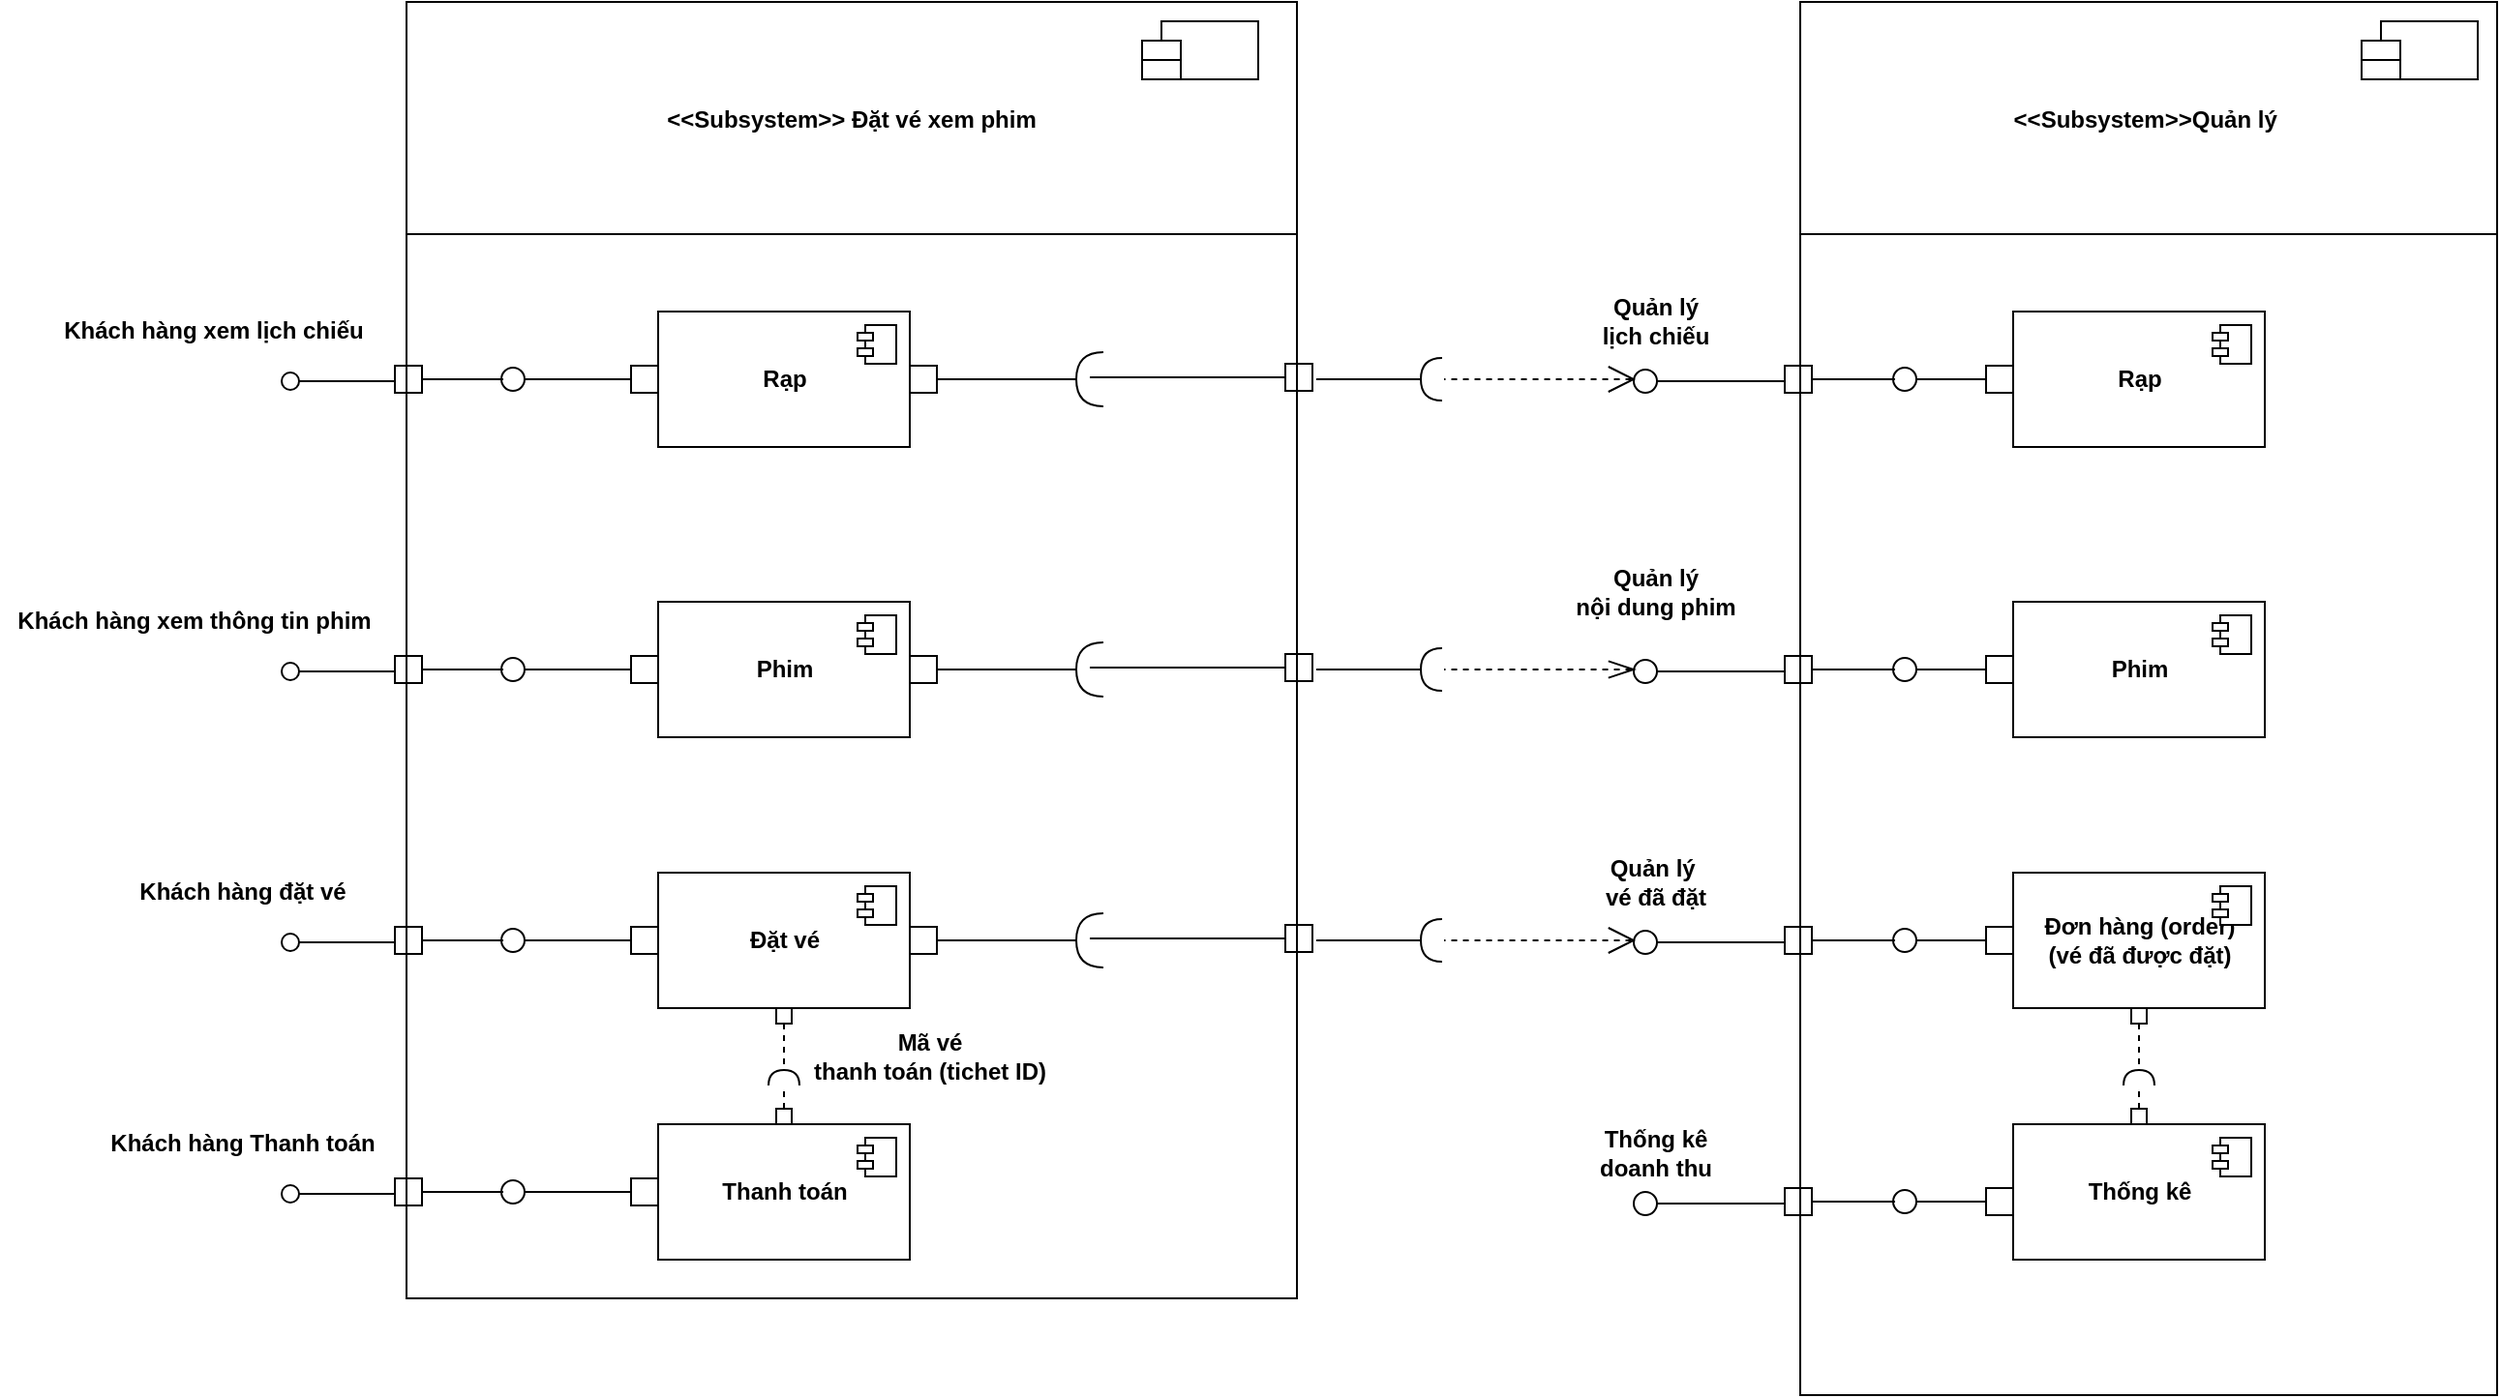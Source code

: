 <mxfile version="13.6.5">
    <diagram id="OMivOFnws6Km8hS9YYEU" name="Page-1">
        <mxGraphModel dx="427" dy="489" grid="1" gridSize="10" guides="1" tooltips="1" connect="1" arrows="1" fold="1" page="1" pageScale="1" pageWidth="850" pageHeight="1100" math="0" shadow="0">
            <root>
                <mxCell id="0"/>
                <mxCell id="1" parent="0"/>
                <mxCell id="2" value="&lt;&lt;Subsystem&gt;&gt; Đặt vé xem phim" style="swimlane;startSize=120;fillColor=none;" vertex="1" parent="1">
                    <mxGeometry x="560" y="110" width="460" height="670" as="geometry"/>
                </mxCell>
                <mxCell id="3" value="" style="endArrow=none;html=1;strokeWidth=1;orthogonalLoop=0;noJump=0;snapToPoint=1;endFill=0;startArrow=box;startFill=0;endSize=12;startSize=12;jumpSize=8;sketch=0;" edge="1" parent="2">
                    <mxGeometry width="50" height="50" relative="1" as="geometry">
                        <mxPoint x="-6" y="195" as="sourcePoint"/>
                        <mxPoint x="50" y="195" as="targetPoint"/>
                    </mxGeometry>
                </mxCell>
                <mxCell id="4" value="" style="shape=module;align=left;spacingLeft=20;align=center;verticalAlign=top;" vertex="1" parent="2">
                    <mxGeometry x="380" y="10" width="60" height="30" as="geometry"/>
                </mxCell>
                <mxCell id="5" value="&lt;b&gt;Rạp&lt;/b&gt;" style="html=1;dropTarget=0;fillColor=none;" vertex="1" parent="2">
                    <mxGeometry x="130" y="160" width="130" height="70" as="geometry"/>
                </mxCell>
                <mxCell id="6" value="" style="shape=module;jettyWidth=8;jettyHeight=4;" vertex="1" parent="5">
                    <mxGeometry x="1" width="20" height="20" relative="1" as="geometry">
                        <mxPoint x="-27" y="7" as="offset"/>
                    </mxGeometry>
                </mxCell>
                <mxCell id="7" value="" style="endArrow=oval;html=1;strokeWidth=1;orthogonalLoop=0;noJump=0;snapToPoint=1;endFill=0;startArrow=box;startFill=0;endSize=12;startSize=12;exitX=0;exitY=0.5;exitDx=0;exitDy=0;jumpSize=8;sketch=0;entryX=0;entryY=0.5;entryDx=0;entryDy=0;" edge="1" parent="2" source="5">
                    <mxGeometry width="50" height="50" relative="1" as="geometry">
                        <mxPoint x="90" y="230" as="sourcePoint"/>
                        <mxPoint x="55" y="195" as="targetPoint"/>
                    </mxGeometry>
                </mxCell>
                <mxCell id="8" value="" style="endArrow=none;html=1;strokeWidth=1;orthogonalLoop=0;noJump=0;snapToPoint=1;endFill=0;startArrow=box;startFill=0;endSize=12;startSize=12;jumpSize=8;sketch=0;" edge="1" parent="2">
                    <mxGeometry width="50" height="50" relative="1" as="geometry">
                        <mxPoint x="468" y="194" as="sourcePoint"/>
                        <mxPoint x="353" y="194" as="targetPoint"/>
                    </mxGeometry>
                </mxCell>
                <mxCell id="9" value="" style="endArrow=none;html=1;strokeWidth=1;orthogonalLoop=0;noJump=0;snapToPoint=1;endFill=0;startArrow=box;startFill=0;endSize=12;startSize=12;jumpSize=8;sketch=0;" edge="1" parent="2">
                    <mxGeometry width="50" height="50" relative="1" as="geometry">
                        <mxPoint x="-6" y="485" as="sourcePoint"/>
                        <mxPoint x="50" y="485" as="targetPoint"/>
                    </mxGeometry>
                </mxCell>
                <mxCell id="10" value="&lt;b&gt;Đặt vé&lt;/b&gt;" style="html=1;dropTarget=0;fillColor=none;" vertex="1" parent="2">
                    <mxGeometry x="130" y="450" width="130" height="70" as="geometry"/>
                </mxCell>
                <mxCell id="11" value="" style="shape=module;jettyWidth=8;jettyHeight=4;" vertex="1" parent="10">
                    <mxGeometry x="1" width="20" height="20" relative="1" as="geometry">
                        <mxPoint x="-27" y="7" as="offset"/>
                    </mxGeometry>
                </mxCell>
                <mxCell id="12" value="" style="endArrow=oval;html=1;strokeWidth=1;orthogonalLoop=0;noJump=0;snapToPoint=1;endFill=0;startArrow=box;startFill=0;endSize=12;startSize=12;exitX=0;exitY=0.5;exitDx=0;exitDy=0;jumpSize=8;sketch=0;entryX=0;entryY=0.5;entryDx=0;entryDy=0;" edge="1" parent="2" source="10">
                    <mxGeometry width="50" height="50" relative="1" as="geometry">
                        <mxPoint x="-2530" y="-460" as="sourcePoint"/>
                        <mxPoint x="55" y="485" as="targetPoint"/>
                    </mxGeometry>
                </mxCell>
                <mxCell id="13" value="" style="endArrow=none;html=1;strokeWidth=1;orthogonalLoop=0;noJump=0;snapToPoint=1;endFill=0;startArrow=box;startFill=0;endSize=12;startSize=12;jumpSize=8;sketch=0;" edge="1" parent="2">
                    <mxGeometry width="50" height="50" relative="1" as="geometry">
                        <mxPoint x="468" y="484" as="sourcePoint"/>
                        <mxPoint x="353" y="484" as="targetPoint"/>
                    </mxGeometry>
                </mxCell>
                <mxCell id="14" value="" style="endArrow=none;html=1;strokeWidth=1;orthogonalLoop=0;noJump=0;snapToPoint=1;endFill=0;startArrow=oval;startFill=0;endSize=12;startSize=9;jumpSize=8;sketch=0;" edge="1" parent="2">
                    <mxGeometry width="50" height="50" relative="1" as="geometry">
                        <mxPoint x="-60" y="486" as="sourcePoint"/>
                        <mxPoint x="-6" y="486" as="targetPoint"/>
                    </mxGeometry>
                </mxCell>
                <mxCell id="15" value="" style="endArrow=none;html=1;strokeWidth=1;orthogonalLoop=0;noJump=0;snapToPoint=1;endFill=0;startArrow=box;startFill=0;endSize=12;startSize=12;jumpSize=8;sketch=0;" edge="1" parent="2">
                    <mxGeometry width="50" height="50" relative="1" as="geometry">
                        <mxPoint x="712" y="485" as="sourcePoint"/>
                        <mxPoint x="769" y="485" as="targetPoint"/>
                    </mxGeometry>
                </mxCell>
                <mxCell id="16" value="&lt;b&gt;Đơn hàng (order)&lt;br&gt;(vé đã được đặt)&lt;br&gt;&lt;/b&gt;" style="html=1;dropTarget=0;fillColor=none;" vertex="1" parent="2">
                    <mxGeometry x="830" y="450" width="130" height="70" as="geometry"/>
                </mxCell>
                <mxCell id="17" value="" style="shape=module;jettyWidth=8;jettyHeight=4;" vertex="1" parent="16">
                    <mxGeometry x="1" width="20" height="20" relative="1" as="geometry">
                        <mxPoint x="-27" y="7" as="offset"/>
                    </mxGeometry>
                </mxCell>
                <mxCell id="18" value="" style="endArrow=oval;html=1;strokeWidth=1;orthogonalLoop=0;noJump=0;snapToPoint=1;endFill=0;startArrow=box;startFill=0;endSize=12;startSize=12;exitX=0;exitY=0.5;exitDx=0;exitDy=0;jumpSize=8;sketch=0;entryX=0;entryY=0.5;entryDx=0;entryDy=0;" edge="1" parent="2" source="16">
                    <mxGeometry width="50" height="50" relative="1" as="geometry">
                        <mxPoint x="-3500" y="-950" as="sourcePoint"/>
                        <mxPoint x="774" y="485" as="targetPoint"/>
                    </mxGeometry>
                </mxCell>
                <mxCell id="19" value="" style="endArrow=none;html=1;strokeWidth=1;orthogonalLoop=0;noJump=0;snapToPoint=1;endFill=0;startArrow=oval;startFill=0;endSize=12;startSize=12;jumpSize=8;sketch=0;" edge="1" parent="2">
                    <mxGeometry width="50" height="50" relative="1" as="geometry">
                        <mxPoint x="640" y="486" as="sourcePoint"/>
                        <mxPoint x="712" y="486" as="targetPoint"/>
                    </mxGeometry>
                </mxCell>
                <mxCell id="20" value="" style="endArrow=halfCircle;html=1;strokeWidth=1;orthogonalLoop=0;noJump=0;snapToPoint=1;endFill=0;startArrow=box;startFill=0;endSize=12;startSize=12;exitX=1;exitY=0.5;exitDx=0;exitDy=0;jumpSize=8;sketch=0;" edge="1" parent="2" source="10">
                    <mxGeometry width="50" height="50" relative="1" as="geometry">
                        <mxPoint x="-1530" y="5" as="sourcePoint"/>
                        <mxPoint x="360" y="485" as="targetPoint"/>
                    </mxGeometry>
                </mxCell>
                <mxCell id="21" value="" style="endArrow=none;html=1;strokeWidth=1;orthogonalLoop=0;noJump=0;snapToPoint=1;endFill=0;startArrow=halfCircle;startFill=0;endSize=9;startSize=9;jumpSize=8;sketch=0;" edge="1" parent="2">
                    <mxGeometry width="50" height="50" relative="1" as="geometry">
                        <mxPoint x="535" y="485" as="sourcePoint"/>
                        <mxPoint x="470" y="485" as="targetPoint"/>
                    </mxGeometry>
                </mxCell>
                <mxCell id="22" value="" style="endArrow=none;html=1;strokeWidth=1;orthogonalLoop=0;noJump=0;snapToPoint=1;endFill=0;startArrow=open;startFill=0;endSize=12;startSize=12;jumpSize=8;sketch=0;dashed=1;" edge="1" parent="2">
                    <mxGeometry width="50" height="50" relative="1" as="geometry">
                        <mxPoint x="635" y="485" as="sourcePoint"/>
                        <mxPoint x="536" y="485" as="targetPoint"/>
                    </mxGeometry>
                </mxCell>
                <mxCell id="23" value="" style="endArrow=none;html=1;strokeWidth=1;orthogonalLoop=0;noJump=0;snapToPoint=1;endFill=0;startArrow=box;startFill=0;endSize=12;startSize=12;jumpSize=8;sketch=0;" edge="1" parent="2">
                    <mxGeometry width="50" height="50" relative="1" as="geometry">
                        <mxPoint x="-6" y="615" as="sourcePoint"/>
                        <mxPoint x="50" y="615" as="targetPoint"/>
                    </mxGeometry>
                </mxCell>
                <mxCell id="24" value="&lt;b&gt;Thanh toán&lt;/b&gt;" style="html=1;dropTarget=0;fillColor=none;" vertex="1" parent="2">
                    <mxGeometry x="130" y="580" width="130" height="70" as="geometry"/>
                </mxCell>
                <mxCell id="25" value="" style="shape=module;jettyWidth=8;jettyHeight=4;" vertex="1" parent="24">
                    <mxGeometry x="1" width="20" height="20" relative="1" as="geometry">
                        <mxPoint x="-27" y="7" as="offset"/>
                    </mxGeometry>
                </mxCell>
                <mxCell id="26" value="" style="endArrow=oval;html=1;strokeWidth=1;orthogonalLoop=0;noJump=0;snapToPoint=1;endFill=0;startArrow=box;startFill=0;endSize=12;startSize=12;exitX=0;exitY=0.5;exitDx=0;exitDy=0;jumpSize=8;sketch=0;entryX=0;entryY=0.5;entryDx=0;entryDy=0;" edge="1" parent="2" source="24">
                    <mxGeometry width="50" height="50" relative="1" as="geometry">
                        <mxPoint x="-3480" y="-820" as="sourcePoint"/>
                        <mxPoint x="55" y="615" as="targetPoint"/>
                    </mxGeometry>
                </mxCell>
                <mxCell id="27" value="" style="endArrow=none;html=1;strokeWidth=1;orthogonalLoop=0;noJump=0;snapToPoint=1;endFill=0;startArrow=oval;startFill=0;endSize=12;startSize=9;jumpSize=8;sketch=0;" edge="1" parent="2">
                    <mxGeometry width="50" height="50" relative="1" as="geometry">
                        <mxPoint x="-60" y="616" as="sourcePoint"/>
                        <mxPoint x="-6" y="616" as="targetPoint"/>
                    </mxGeometry>
                </mxCell>
                <mxCell id="28" value="&lt;b&gt;Mã vé &lt;br&gt;thanh toán (tichet ID)&lt;br&gt;&lt;/b&gt;" style="text;html=1;align=center;verticalAlign=middle;resizable=0;points=[];autosize=1;" vertex="1" parent="2">
                    <mxGeometry x="200" y="530" width="140" height="30" as="geometry"/>
                </mxCell>
                <mxCell id="29" value="" style="endArrow=none;html=1;strokeWidth=1;orthogonalLoop=0;noJump=0;snapToPoint=1;endFill=0;startArrow=oval;startFill=0;endSize=12;startSize=9;jumpSize=8;sketch=0;" edge="1" parent="1">
                    <mxGeometry width="50" height="50" relative="1" as="geometry">
                        <mxPoint x="500" y="306" as="sourcePoint"/>
                        <mxPoint x="554" y="306" as="targetPoint"/>
                    </mxGeometry>
                </mxCell>
                <mxCell id="30" value="&lt;&lt;Subsystem&gt;&gt;Quản lý " style="swimlane;startSize=120;fillColor=none;" vertex="1" parent="1">
                    <mxGeometry x="1280" y="110" width="360" height="720" as="geometry"/>
                </mxCell>
                <mxCell id="31" value="" style="shape=module;align=left;spacingLeft=20;align=center;verticalAlign=top;" vertex="1" parent="30">
                    <mxGeometry x="290" y="10" width="60" height="30" as="geometry"/>
                </mxCell>
                <mxCell id="32" value="" style="endArrow=none;html=1;strokeWidth=1;orthogonalLoop=0;noJump=0;snapToPoint=1;endFill=0;startArrow=box;startFill=0;endSize=12;startSize=12;jumpSize=8;sketch=0;" edge="1" parent="30">
                    <mxGeometry width="50" height="50" relative="1" as="geometry">
                        <mxPoint x="-8" y="195" as="sourcePoint"/>
                        <mxPoint x="49" y="195" as="targetPoint"/>
                    </mxGeometry>
                </mxCell>
                <mxCell id="33" value="&lt;b&gt;Rạp&lt;/b&gt;" style="html=1;dropTarget=0;fillColor=none;" vertex="1" parent="30">
                    <mxGeometry x="110" y="160" width="130" height="70" as="geometry"/>
                </mxCell>
                <mxCell id="34" value="" style="shape=module;jettyWidth=8;jettyHeight=4;" vertex="1" parent="33">
                    <mxGeometry x="1" width="20" height="20" relative="1" as="geometry">
                        <mxPoint x="-27" y="7" as="offset"/>
                    </mxGeometry>
                </mxCell>
                <mxCell id="35" value="" style="endArrow=oval;html=1;strokeWidth=1;orthogonalLoop=0;noJump=0;snapToPoint=1;endFill=0;startArrow=box;startFill=0;endSize=12;startSize=12;exitX=0;exitY=0.5;exitDx=0;exitDy=0;jumpSize=8;sketch=0;entryX=0;entryY=0.5;entryDx=0;entryDy=0;" edge="1" parent="30" source="33">
                    <mxGeometry width="50" height="50" relative="1" as="geometry">
                        <mxPoint x="-880" y="-260" as="sourcePoint"/>
                        <mxPoint x="54" y="195" as="targetPoint"/>
                    </mxGeometry>
                </mxCell>
                <mxCell id="36" value="" style="endArrow=none;html=1;strokeWidth=1;orthogonalLoop=0;noJump=0;snapToPoint=1;endFill=0;startArrow=oval;startFill=0;endSize=12;startSize=12;jumpSize=8;sketch=0;" edge="1" parent="30">
                    <mxGeometry width="50" height="50" relative="1" as="geometry">
                        <mxPoint x="-80" y="196" as="sourcePoint"/>
                        <mxPoint x="-8" y="196" as="targetPoint"/>
                    </mxGeometry>
                </mxCell>
                <mxCell id="37" value="" style="endArrow=none;html=1;strokeWidth=1;orthogonalLoop=0;noJump=0;snapToPoint=1;endFill=0;startArrow=box;startFill=0;endSize=12;startSize=12;jumpSize=8;sketch=0;" edge="1" parent="30">
                    <mxGeometry width="50" height="50" relative="1" as="geometry">
                        <mxPoint x="-726" y="345" as="sourcePoint"/>
                        <mxPoint x="-670" y="345" as="targetPoint"/>
                    </mxGeometry>
                </mxCell>
                <mxCell id="38" value="&lt;b&gt;Phim&lt;/b&gt;" style="html=1;dropTarget=0;fillColor=none;" vertex="1" parent="30">
                    <mxGeometry x="-590" y="310" width="130" height="70" as="geometry"/>
                </mxCell>
                <mxCell id="39" value="" style="shape=module;jettyWidth=8;jettyHeight=4;" vertex="1" parent="38">
                    <mxGeometry x="1" width="20" height="20" relative="1" as="geometry">
                        <mxPoint x="-27" y="7" as="offset"/>
                    </mxGeometry>
                </mxCell>
                <mxCell id="40" value="" style="endArrow=oval;html=1;strokeWidth=1;orthogonalLoop=0;noJump=0;snapToPoint=1;endFill=0;startArrow=box;startFill=0;endSize=12;startSize=12;exitX=0;exitY=0.5;exitDx=0;exitDy=0;jumpSize=8;sketch=0;entryX=0;entryY=0.5;entryDx=0;entryDy=0;" edge="1" parent="30" source="38">
                    <mxGeometry width="50" height="50" relative="1" as="geometry">
                        <mxPoint x="-1580" y="-110" as="sourcePoint"/>
                        <mxPoint x="-665" y="345" as="targetPoint"/>
                    </mxGeometry>
                </mxCell>
                <mxCell id="41" value="" style="endArrow=none;html=1;strokeWidth=1;orthogonalLoop=0;noJump=0;snapToPoint=1;endFill=0;startArrow=box;startFill=0;endSize=12;startSize=12;jumpSize=8;sketch=0;" edge="1" parent="30">
                    <mxGeometry width="50" height="50" relative="1" as="geometry">
                        <mxPoint x="-252" y="344" as="sourcePoint"/>
                        <mxPoint x="-367" y="344" as="targetPoint"/>
                    </mxGeometry>
                </mxCell>
                <mxCell id="42" value="" style="endArrow=none;html=1;strokeWidth=1;orthogonalLoop=0;noJump=0;snapToPoint=1;endFill=0;startArrow=oval;startFill=0;endSize=12;startSize=9;jumpSize=8;sketch=0;" edge="1" parent="30">
                    <mxGeometry width="50" height="50" relative="1" as="geometry">
                        <mxPoint x="-780" y="346" as="sourcePoint"/>
                        <mxPoint x="-726" y="346" as="targetPoint"/>
                    </mxGeometry>
                </mxCell>
                <mxCell id="43" value="" style="endArrow=none;html=1;strokeWidth=1;orthogonalLoop=0;noJump=0;snapToPoint=1;endFill=0;startArrow=box;startFill=0;endSize=12;startSize=12;jumpSize=8;sketch=0;" edge="1" parent="30">
                    <mxGeometry width="50" height="50" relative="1" as="geometry">
                        <mxPoint x="-8" y="345" as="sourcePoint"/>
                        <mxPoint x="49" y="345" as="targetPoint"/>
                    </mxGeometry>
                </mxCell>
                <mxCell id="44" value="&lt;b&gt;Phim&lt;/b&gt;" style="html=1;dropTarget=0;fillColor=none;" vertex="1" parent="30">
                    <mxGeometry x="110" y="310" width="130" height="70" as="geometry"/>
                </mxCell>
                <mxCell id="45" value="" style="shape=module;jettyWidth=8;jettyHeight=4;" vertex="1" parent="44">
                    <mxGeometry x="1" width="20" height="20" relative="1" as="geometry">
                        <mxPoint x="-27" y="7" as="offset"/>
                    </mxGeometry>
                </mxCell>
                <mxCell id="46" value="" style="endArrow=oval;html=1;strokeWidth=1;orthogonalLoop=0;noJump=0;snapToPoint=1;endFill=0;startArrow=box;startFill=0;endSize=12;startSize=12;exitX=0;exitY=0.5;exitDx=0;exitDy=0;jumpSize=8;sketch=0;entryX=0;entryY=0.5;entryDx=0;entryDy=0;" edge="1" parent="30" source="44">
                    <mxGeometry width="50" height="50" relative="1" as="geometry">
                        <mxPoint x="-2550" y="-600" as="sourcePoint"/>
                        <mxPoint x="54" y="345" as="targetPoint"/>
                    </mxGeometry>
                </mxCell>
                <mxCell id="47" value="" style="endArrow=none;html=1;strokeWidth=1;orthogonalLoop=0;noJump=0;snapToPoint=1;endFill=0;startArrow=oval;startFill=0;endSize=12;startSize=12;jumpSize=8;sketch=0;" edge="1" parent="30">
                    <mxGeometry width="50" height="50" relative="1" as="geometry">
                        <mxPoint x="-80" y="346" as="sourcePoint"/>
                        <mxPoint x="-8" y="346" as="targetPoint"/>
                    </mxGeometry>
                </mxCell>
                <mxCell id="48" value="" style="endArrow=halfCircle;html=1;strokeWidth=1;orthogonalLoop=0;noJump=0;snapToPoint=1;endFill=0;startArrow=box;startFill=0;endSize=12;startSize=12;exitX=1;exitY=0.5;exitDx=0;exitDy=0;jumpSize=8;sketch=0;" edge="1" parent="30" source="38">
                    <mxGeometry width="50" height="50" relative="1" as="geometry">
                        <mxPoint x="-580" y="355" as="sourcePoint"/>
                        <mxPoint x="-360" y="345" as="targetPoint"/>
                    </mxGeometry>
                </mxCell>
                <mxCell id="49" value="" style="endArrow=none;html=1;strokeWidth=1;orthogonalLoop=0;noJump=0;snapToPoint=1;endFill=0;startArrow=halfCircle;startFill=0;endSize=9;startSize=9;jumpSize=8;sketch=0;" edge="1" parent="30">
                    <mxGeometry width="50" height="50" relative="1" as="geometry">
                        <mxPoint x="-185" y="345" as="sourcePoint"/>
                        <mxPoint x="-250" y="345" as="targetPoint"/>
                    </mxGeometry>
                </mxCell>
                <mxCell id="50" value="" style="endArrow=none;html=1;strokeWidth=1;orthogonalLoop=0;noJump=0;snapToPoint=1;endFill=0;startArrow=openThin;startFill=0;endSize=12;startSize=12;jumpSize=8;sketch=0;dashed=1;" edge="1" parent="30">
                    <mxGeometry width="50" height="50" relative="1" as="geometry">
                        <mxPoint x="-85" y="345" as="sourcePoint"/>
                        <mxPoint x="-184" y="345" as="targetPoint"/>
                    </mxGeometry>
                </mxCell>
                <mxCell id="51" value="&lt;b&gt;Thống kê&lt;/b&gt;" style="html=1;dropTarget=0;fillColor=none;" vertex="1" parent="30">
                    <mxGeometry x="110" y="580" width="130" height="70" as="geometry"/>
                </mxCell>
                <mxCell id="52" value="" style="shape=module;jettyWidth=8;jettyHeight=4;" vertex="1" parent="51">
                    <mxGeometry x="1" width="20" height="20" relative="1" as="geometry">
                        <mxPoint x="-27" y="7" as="offset"/>
                    </mxGeometry>
                </mxCell>
                <mxCell id="53" value="" style="rounded=0;orthogonalLoop=1;jettySize=auto;html=1;endArrow=none;endFill=0;dashed=1;strokeColor=#000000;strokeWidth=1;exitX=0.5;exitY=0;exitDx=0;exitDy=0;startArrow=box;startFill=0;" edge="1" parent="30" source="51">
                    <mxGeometry relative="1" as="geometry">
                        <mxPoint x="510" y="385" as="sourcePoint"/>
                        <mxPoint x="175" y="560.0" as="targetPoint"/>
                    </mxGeometry>
                </mxCell>
                <mxCell id="54" value="" style="rounded=0;orthogonalLoop=1;jettySize=auto;html=1;endArrow=halfCircle;endFill=0;endSize=6;strokeWidth=1;dashed=1;exitX=0.5;exitY=1;exitDx=0;exitDy=0;startArrow=box;startFill=0;" edge="1" parent="30">
                    <mxGeometry relative="1" as="geometry">
                        <mxPoint x="175" y="520.0" as="sourcePoint"/>
                        <mxPoint x="175" y="560.0" as="targetPoint"/>
                    </mxGeometry>
                </mxCell>
                <mxCell id="55" value="" style="endArrow=halfCircle;html=1;strokeWidth=1;orthogonalLoop=0;noJump=0;snapToPoint=1;endFill=0;startArrow=box;startFill=0;endSize=12;startSize=12;exitX=1;exitY=0.5;exitDx=0;exitDy=0;jumpSize=8;sketch=0;" edge="1" parent="1" source="5">
                    <mxGeometry width="50" height="50" relative="1" as="geometry">
                        <mxPoint x="700" y="315" as="sourcePoint"/>
                        <mxPoint x="920" y="305" as="targetPoint"/>
                    </mxGeometry>
                </mxCell>
                <mxCell id="56" value="" style="endArrow=none;html=1;strokeWidth=1;orthogonalLoop=0;noJump=0;snapToPoint=1;endFill=0;startArrow=halfCircle;startFill=0;endSize=9;startSize=9;jumpSize=8;sketch=0;" edge="1" parent="1">
                    <mxGeometry width="50" height="50" relative="1" as="geometry">
                        <mxPoint x="1095" y="305" as="sourcePoint"/>
                        <mxPoint x="1030" y="305" as="targetPoint"/>
                    </mxGeometry>
                </mxCell>
                <mxCell id="57" value="" style="endArrow=none;html=1;strokeWidth=1;orthogonalLoop=0;noJump=0;snapToPoint=1;endFill=0;startArrow=open;startFill=0;endSize=12;startSize=12;jumpSize=8;sketch=0;dashed=1;" edge="1" parent="1">
                    <mxGeometry width="50" height="50" relative="1" as="geometry">
                        <mxPoint x="1195" y="305" as="sourcePoint"/>
                        <mxPoint x="1096" y="305" as="targetPoint"/>
                    </mxGeometry>
                </mxCell>
                <mxCell id="58" value="" style="rounded=0;orthogonalLoop=1;jettySize=auto;html=1;endArrow=none;endFill=0;dashed=1;strokeColor=#000000;strokeWidth=1;exitX=0.5;exitY=0;exitDx=0;exitDy=0;startArrow=box;startFill=0;" edge="1" parent="1" source="24">
                    <mxGeometry relative="1" as="geometry">
                        <mxPoint x="1090" y="495" as="sourcePoint"/>
                        <mxPoint x="755" y="670" as="targetPoint"/>
                    </mxGeometry>
                </mxCell>
                <mxCell id="59" value="" style="rounded=0;orthogonalLoop=1;jettySize=auto;html=1;endArrow=halfCircle;endFill=0;endSize=6;strokeWidth=1;dashed=1;exitX=0.5;exitY=1;exitDx=0;exitDy=0;startArrow=box;startFill=0;" edge="1" parent="1" source="10">
                    <mxGeometry relative="1" as="geometry">
                        <mxPoint x="1130" y="495" as="sourcePoint"/>
                        <mxPoint x="755" y="670" as="targetPoint"/>
                    </mxGeometry>
                </mxCell>
                <mxCell id="60" value="&lt;b&gt;Khách hàng Thanh toán&lt;/b&gt;" style="text;html=1;align=center;verticalAlign=middle;resizable=0;points=[];autosize=1;" vertex="1" parent="1">
                    <mxGeometry x="400" y="690" width="150" height="20" as="geometry"/>
                </mxCell>
                <mxCell id="61" value="&lt;b&gt;Khách hàng đặt vé&lt;/b&gt;" style="text;html=1;align=center;verticalAlign=middle;resizable=0;points=[];autosize=1;" vertex="1" parent="1">
                    <mxGeometry x="415" y="560" width="120" height="20" as="geometry"/>
                </mxCell>
                <mxCell id="62" value="&lt;b&gt;Khách hàng xem lịch chiếu&lt;/b&gt;" style="text;html=1;align=center;verticalAlign=middle;resizable=0;points=[];autosize=1;" vertex="1" parent="1">
                    <mxGeometry x="375" y="270" width="170" height="20" as="geometry"/>
                </mxCell>
                <mxCell id="63" value="&lt;b&gt;Khách hàng xem thông tin phim&lt;/b&gt;" style="text;html=1;align=center;verticalAlign=middle;resizable=0;points=[];autosize=1;" vertex="1" parent="1">
                    <mxGeometry x="350" y="420" width="200" height="20" as="geometry"/>
                </mxCell>
                <mxCell id="64" value="&lt;b&gt;Quản lý &lt;br&gt;lịch chiếu&lt;/b&gt;" style="text;html=1;align=center;verticalAlign=middle;resizable=0;points=[];autosize=1;" vertex="1" parent="1">
                    <mxGeometry x="1170" y="260" width="70" height="30" as="geometry"/>
                </mxCell>
                <mxCell id="65" value="&lt;b&gt;Quản lý&lt;br&gt;nội dung phim&lt;/b&gt;" style="text;html=1;align=center;verticalAlign=middle;resizable=0;points=[];autosize=1;" vertex="1" parent="1">
                    <mxGeometry x="1155" y="400" width="100" height="30" as="geometry"/>
                </mxCell>
                <mxCell id="66" value="&lt;b&gt;Quản lý&amp;nbsp;&lt;br&gt;vé đã đặt&lt;br&gt;&lt;/b&gt;" style="text;html=1;align=center;verticalAlign=middle;resizable=0;points=[];autosize=1;" vertex="1" parent="1">
                    <mxGeometry x="1170" y="550" width="70" height="30" as="geometry"/>
                </mxCell>
                <mxCell id="67" value="" style="endArrow=none;html=1;strokeWidth=1;orthogonalLoop=0;noJump=0;snapToPoint=1;endFill=0;startArrow=box;startFill=0;endSize=12;startSize=12;jumpSize=8;sketch=0;" edge="1" parent="1">
                    <mxGeometry width="50" height="50" relative="1" as="geometry">
                        <mxPoint x="1272" y="730.0" as="sourcePoint"/>
                        <mxPoint x="1329" y="730.0" as="targetPoint"/>
                    </mxGeometry>
                </mxCell>
                <mxCell id="68" value="" style="endArrow=oval;html=1;strokeWidth=1;orthogonalLoop=0;noJump=0;snapToPoint=1;endFill=0;startArrow=box;startFill=0;endSize=12;startSize=12;exitX=0;exitY=0.5;exitDx=0;exitDy=0;jumpSize=8;sketch=0;entryX=0;entryY=0.5;entryDx=0;entryDy=0;" edge="1" parent="1">
                    <mxGeometry width="50" height="50" relative="1" as="geometry">
                        <mxPoint x="1390" y="730.0" as="sourcePoint"/>
                        <mxPoint x="1334" y="730.0" as="targetPoint"/>
                    </mxGeometry>
                </mxCell>
                <mxCell id="69" value="" style="endArrow=none;html=1;strokeWidth=1;orthogonalLoop=0;noJump=0;snapToPoint=1;endFill=0;startArrow=oval;startFill=0;endSize=12;startSize=12;jumpSize=8;sketch=0;" edge="1" parent="1">
                    <mxGeometry width="50" height="50" relative="1" as="geometry">
                        <mxPoint x="1200" y="731" as="sourcePoint"/>
                        <mxPoint x="1272" y="731" as="targetPoint"/>
                    </mxGeometry>
                </mxCell>
                <mxCell id="70" value="&lt;b&gt;Thống kê&lt;br&gt;doanh thu&lt;br&gt;&lt;/b&gt;" style="text;html=1;align=center;verticalAlign=middle;resizable=0;points=[];autosize=1;" vertex="1" parent="1">
                    <mxGeometry x="1170" y="690" width="70" height="30" as="geometry"/>
                </mxCell>
            </root>
        </mxGraphModel>
    </diagram>
</mxfile>